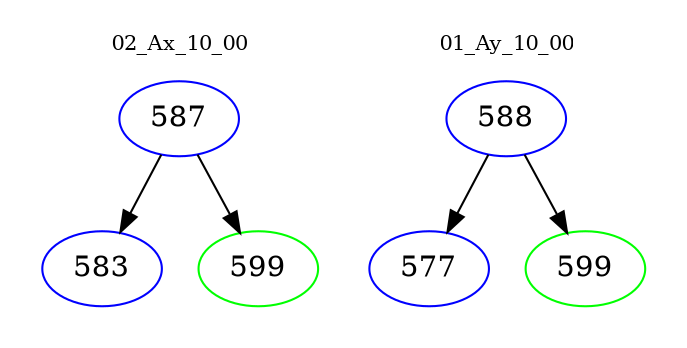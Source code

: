 digraph{
subgraph cluster_0 {
color = white
label = "02_Ax_10_00";
fontsize=10;
T0_587 [label="587", color="blue"]
T0_587 -> T0_583 [color="black"]
T0_583 [label="583", color="blue"]
T0_587 -> T0_599 [color="black"]
T0_599 [label="599", color="green"]
}
subgraph cluster_1 {
color = white
label = "01_Ay_10_00";
fontsize=10;
T1_588 [label="588", color="blue"]
T1_588 -> T1_577 [color="black"]
T1_577 [label="577", color="blue"]
T1_588 -> T1_599 [color="black"]
T1_599 [label="599", color="green"]
}
}
